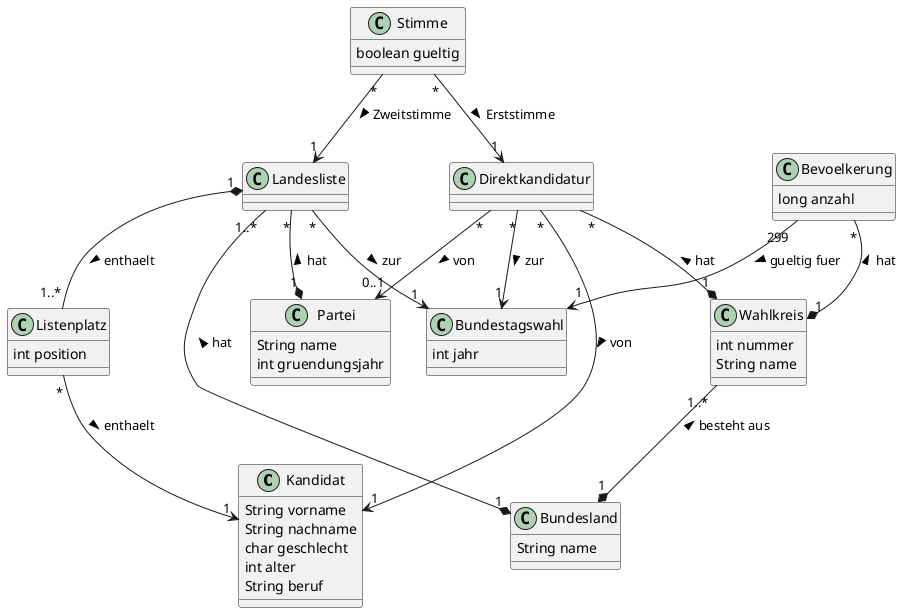 @startuml
class Kandidat {
    String vorname
    String nachname
    char geschlecht
    int alter
    String beruf
}

class Bundesland {
    String name
}

class Partei {
    String name
    int gruendungsjahr
}

class Bundestagswahl{
   int jahr
}

class Bevoelkerung {
    long anzahl
}

class Landesliste {
}


class Listenplatz {
    int position
}

class Wahlkreis {
    int nummer
    String name
}

class Stimme {
    boolean gueltig
}

class Direktkandidatur {
}

Landesliste "1..*" --* "1" Bundesland : < hat
Landesliste "*" --* "1" Partei : < hat
Landesliste "*" --> "1" Bundestagswahl: zur >

Landesliste "1" *-- "1..*" Listenplatz : enthaelt >
Listenplatz "*" --> "1" Kandidat : enthaelt >

Wahlkreis "1..*" --* "1" Bundesland : besteht aus <

Bevoelkerung "*" --* "1" Wahlkreis : < hat
Bevoelkerung "299" --> "1" Bundestagswahl: gueltig fuer >

Direktkandidatur "*" --> "1" Kandidat : von >
Direktkandidatur "*" --* "1" Wahlkreis : < hat
Direktkandidatur "*" --> "0..1" Partei : von >
Direktkandidatur "*" --> "1" Bundestagswahl: zur >

Stimme "*" --> "1" Direktkandidatur : Erststimme >
Stimme "*" --> "1" Landesliste : Zweitstimme >
@enduml